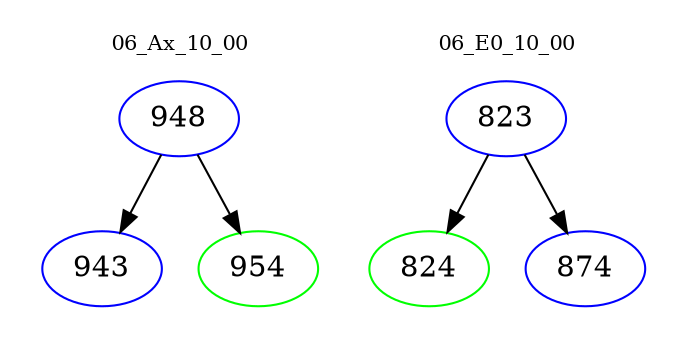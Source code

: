 digraph{
subgraph cluster_0 {
color = white
label = "06_Ax_10_00";
fontsize=10;
T0_948 [label="948", color="blue"]
T0_948 -> T0_943 [color="black"]
T0_943 [label="943", color="blue"]
T0_948 -> T0_954 [color="black"]
T0_954 [label="954", color="green"]
}
subgraph cluster_1 {
color = white
label = "06_E0_10_00";
fontsize=10;
T1_823 [label="823", color="blue"]
T1_823 -> T1_824 [color="black"]
T1_824 [label="824", color="green"]
T1_823 -> T1_874 [color="black"]
T1_874 [label="874", color="blue"]
}
}
